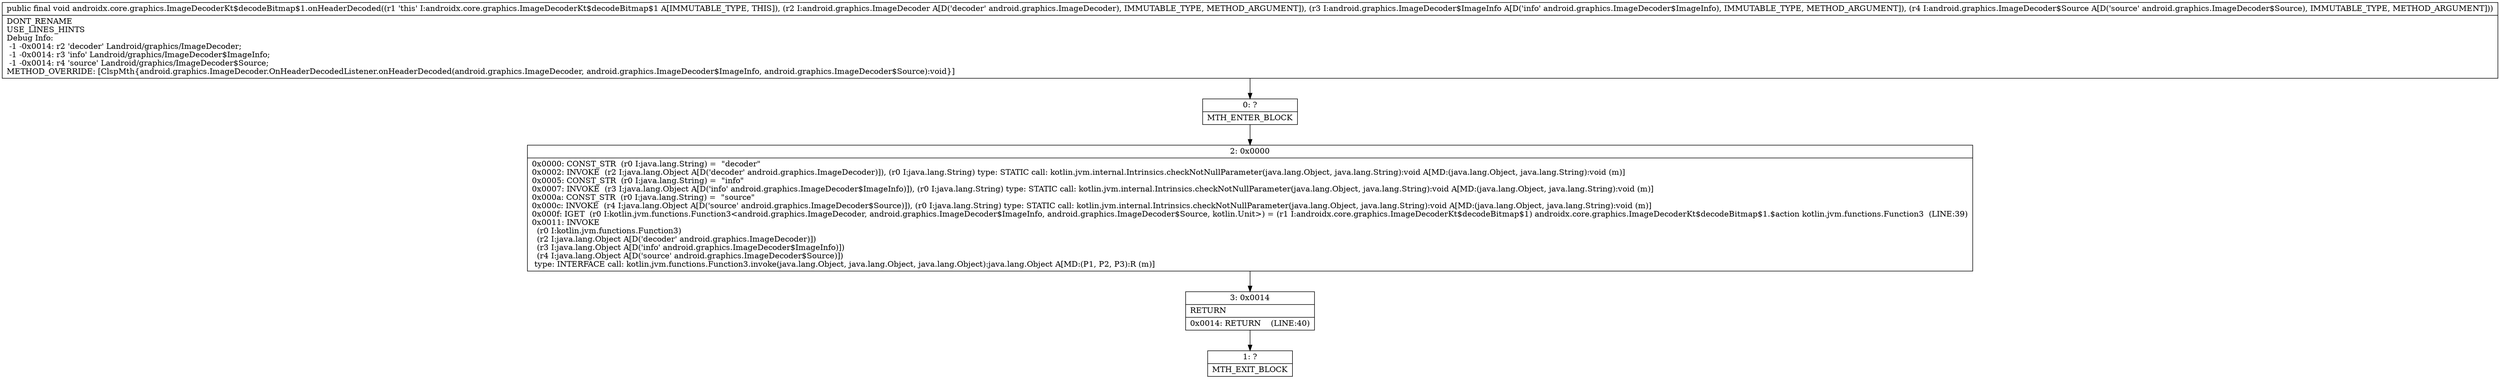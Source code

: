 digraph "CFG forandroidx.core.graphics.ImageDecoderKt$decodeBitmap$1.onHeaderDecoded(Landroid\/graphics\/ImageDecoder;Landroid\/graphics\/ImageDecoder$ImageInfo;Landroid\/graphics\/ImageDecoder$Source;)V" {
Node_0 [shape=record,label="{0\:\ ?|MTH_ENTER_BLOCK\l}"];
Node_2 [shape=record,label="{2\:\ 0x0000|0x0000: CONST_STR  (r0 I:java.lang.String) =  \"decoder\" \l0x0002: INVOKE  (r2 I:java.lang.Object A[D('decoder' android.graphics.ImageDecoder)]), (r0 I:java.lang.String) type: STATIC call: kotlin.jvm.internal.Intrinsics.checkNotNullParameter(java.lang.Object, java.lang.String):void A[MD:(java.lang.Object, java.lang.String):void (m)]\l0x0005: CONST_STR  (r0 I:java.lang.String) =  \"info\" \l0x0007: INVOKE  (r3 I:java.lang.Object A[D('info' android.graphics.ImageDecoder$ImageInfo)]), (r0 I:java.lang.String) type: STATIC call: kotlin.jvm.internal.Intrinsics.checkNotNullParameter(java.lang.Object, java.lang.String):void A[MD:(java.lang.Object, java.lang.String):void (m)]\l0x000a: CONST_STR  (r0 I:java.lang.String) =  \"source\" \l0x000c: INVOKE  (r4 I:java.lang.Object A[D('source' android.graphics.ImageDecoder$Source)]), (r0 I:java.lang.String) type: STATIC call: kotlin.jvm.internal.Intrinsics.checkNotNullParameter(java.lang.Object, java.lang.String):void A[MD:(java.lang.Object, java.lang.String):void (m)]\l0x000f: IGET  (r0 I:kotlin.jvm.functions.Function3\<android.graphics.ImageDecoder, android.graphics.ImageDecoder$ImageInfo, android.graphics.ImageDecoder$Source, kotlin.Unit\>) = (r1 I:androidx.core.graphics.ImageDecoderKt$decodeBitmap$1) androidx.core.graphics.ImageDecoderKt$decodeBitmap$1.$action kotlin.jvm.functions.Function3  (LINE:39)\l0x0011: INVOKE  \l  (r0 I:kotlin.jvm.functions.Function3)\l  (r2 I:java.lang.Object A[D('decoder' android.graphics.ImageDecoder)])\l  (r3 I:java.lang.Object A[D('info' android.graphics.ImageDecoder$ImageInfo)])\l  (r4 I:java.lang.Object A[D('source' android.graphics.ImageDecoder$Source)])\l type: INTERFACE call: kotlin.jvm.functions.Function3.invoke(java.lang.Object, java.lang.Object, java.lang.Object):java.lang.Object A[MD:(P1, P2, P3):R (m)]\l}"];
Node_3 [shape=record,label="{3\:\ 0x0014|RETURN\l|0x0014: RETURN    (LINE:40)\l}"];
Node_1 [shape=record,label="{1\:\ ?|MTH_EXIT_BLOCK\l}"];
MethodNode[shape=record,label="{public final void androidx.core.graphics.ImageDecoderKt$decodeBitmap$1.onHeaderDecoded((r1 'this' I:androidx.core.graphics.ImageDecoderKt$decodeBitmap$1 A[IMMUTABLE_TYPE, THIS]), (r2 I:android.graphics.ImageDecoder A[D('decoder' android.graphics.ImageDecoder), IMMUTABLE_TYPE, METHOD_ARGUMENT]), (r3 I:android.graphics.ImageDecoder$ImageInfo A[D('info' android.graphics.ImageDecoder$ImageInfo), IMMUTABLE_TYPE, METHOD_ARGUMENT]), (r4 I:android.graphics.ImageDecoder$Source A[D('source' android.graphics.ImageDecoder$Source), IMMUTABLE_TYPE, METHOD_ARGUMENT]))  | DONT_RENAME\lUSE_LINES_HINTS\lDebug Info:\l  \-1 \-0x0014: r2 'decoder' Landroid\/graphics\/ImageDecoder;\l  \-1 \-0x0014: r3 'info' Landroid\/graphics\/ImageDecoder$ImageInfo;\l  \-1 \-0x0014: r4 'source' Landroid\/graphics\/ImageDecoder$Source;\lMETHOD_OVERRIDE: [ClspMth\{android.graphics.ImageDecoder.OnHeaderDecodedListener.onHeaderDecoded(android.graphics.ImageDecoder, android.graphics.ImageDecoder$ImageInfo, android.graphics.ImageDecoder$Source):void\}]\l}"];
MethodNode -> Node_0;Node_0 -> Node_2;
Node_2 -> Node_3;
Node_3 -> Node_1;
}

